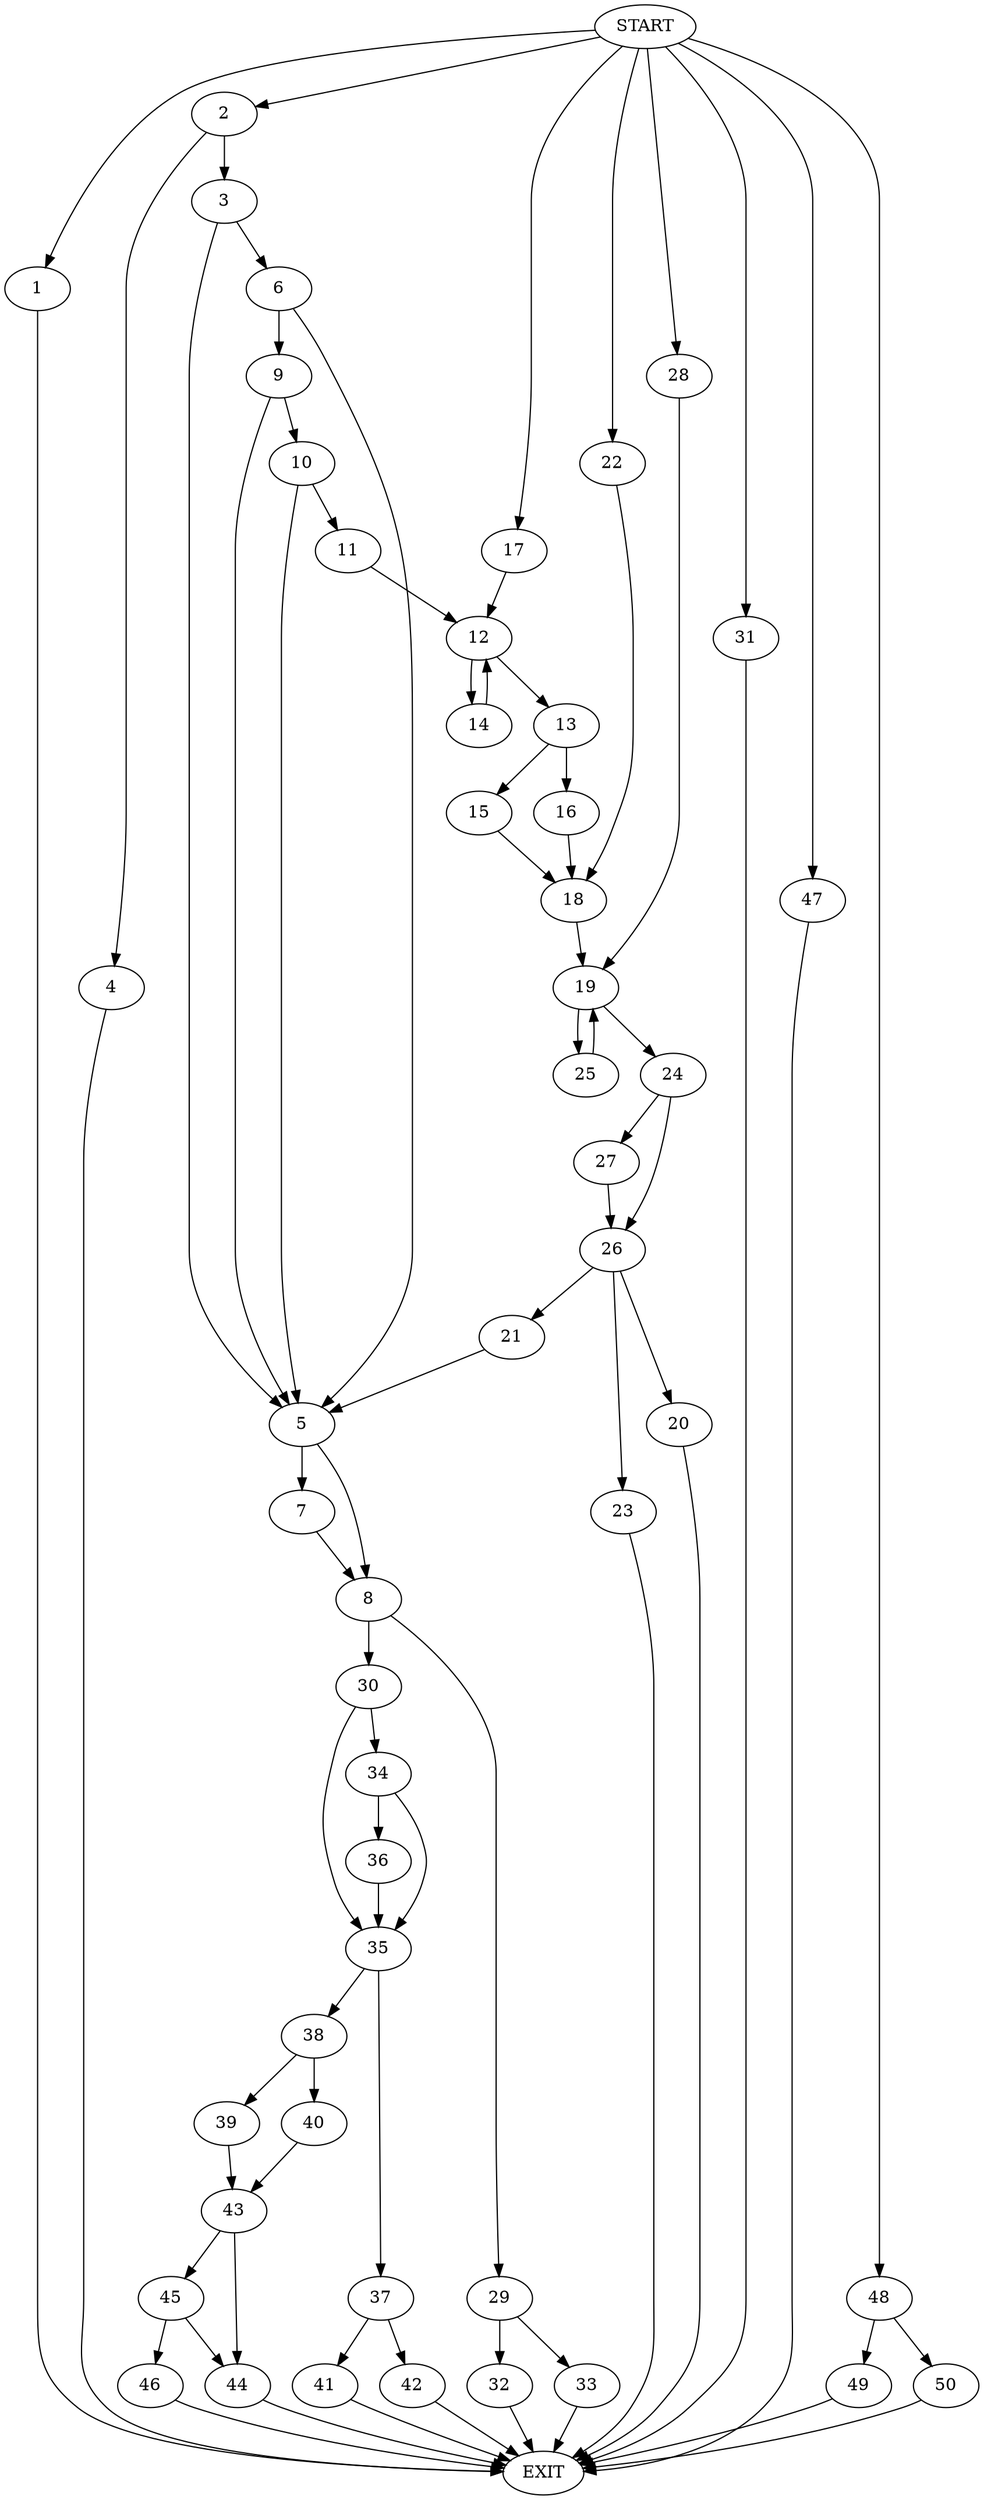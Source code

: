 digraph {
0 [label="START"]
51 [label="EXIT"]
0 -> 1
1 -> 51
0 -> 2
2 -> 3
2 -> 4
3 -> 5
3 -> 6
4 -> 51
5 -> 7
5 -> 8
6 -> 9
6 -> 5
9 -> 10
9 -> 5
10 -> 5
10 -> 11
11 -> 12
12 -> 13
12 -> 14
14 -> 12
13 -> 15
13 -> 16
0 -> 17
17 -> 12
15 -> 18
16 -> 18
18 -> 19
20 -> 51
21 -> 5
0 -> 22
22 -> 18
23 -> 51
19 -> 24
19 -> 25
24 -> 26
24 -> 27
25 -> 19
0 -> 28
28 -> 19
26 -> 20
26 -> 21
26 -> 23
27 -> 26
8 -> 29
8 -> 30
7 -> 8
0 -> 31
31 -> 51
29 -> 32
29 -> 33
30 -> 34
30 -> 35
33 -> 51
32 -> 51
34 -> 36
34 -> 35
35 -> 37
35 -> 38
36 -> 35
38 -> 39
38 -> 40
37 -> 41
37 -> 42
39 -> 43
40 -> 43
43 -> 44
43 -> 45
45 -> 44
45 -> 46
44 -> 51
46 -> 51
0 -> 47
47 -> 51
41 -> 51
42 -> 51
0 -> 48
48 -> 49
48 -> 50
49 -> 51
50 -> 51
}
